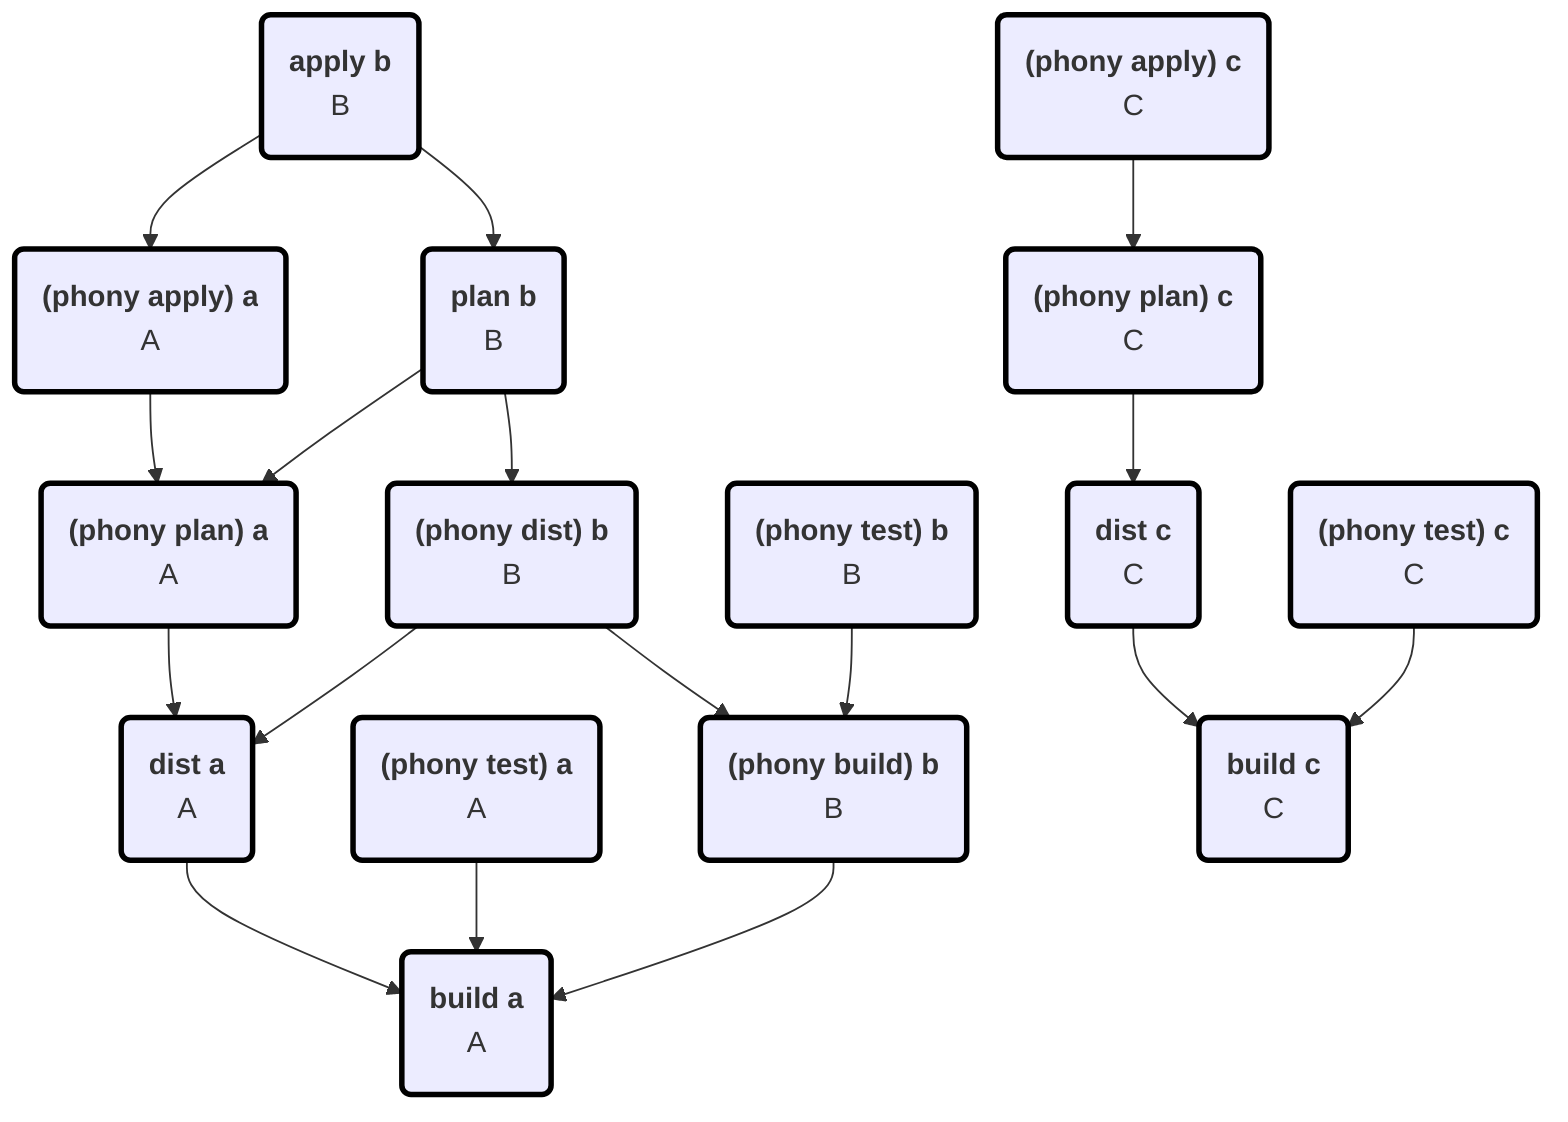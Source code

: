 flowchart TD
classDef build stroke:red,stroke-width:3px
classDef restore stroke:orange,stroke-width:3px
classDef ignore stroke:black,stroke-width:3px
a:apply("<b>(phony apply) a</b> 
A")
a:build("<b>build a</b> 
A")
a:dist("<b>dist a</b> 
A")
a:plan("<b>(phony plan) a</b> 
A")
a:test("<b>(phony test) a</b> 
A")
b:apply("<b>apply b</b> 
B")
b:build("<b>(phony build) b</b> 
B")
b:dist("<b>(phony dist) b</b> 
B")
b:plan("<b>plan b</b> 
B")
b:test("<b>(phony test) b</b> 
B")
c:apply("<b>(phony apply) c</b> 
C")
c:build("<b>build c</b> 
C")
c:dist("<b>dist c</b> 
C")
c:plan("<b>(phony plan) c</b> 
C")
c:test("<b>(phony test) c</b> 
C")
a:apply --> a:plan
class a:apply ignore
class a:build ignore
a:dist --> a:build
class a:dist ignore
a:plan --> a:dist
class a:plan ignore
a:test --> a:build
class a:test ignore
b:apply --> a:apply
b:apply --> b:plan
class b:apply ignore
b:build --> a:build
class b:build ignore
b:dist --> a:dist
b:dist --> b:build
class b:dist ignore
b:plan --> a:plan
b:plan --> b:dist
class b:plan ignore
b:test --> b:build
class b:test ignore
c:apply --> c:plan
class c:apply ignore
class c:build ignore
c:dist --> c:build
class c:dist ignore
c:plan --> c:dist
class c:plan ignore
c:test --> c:build
class c:test ignore